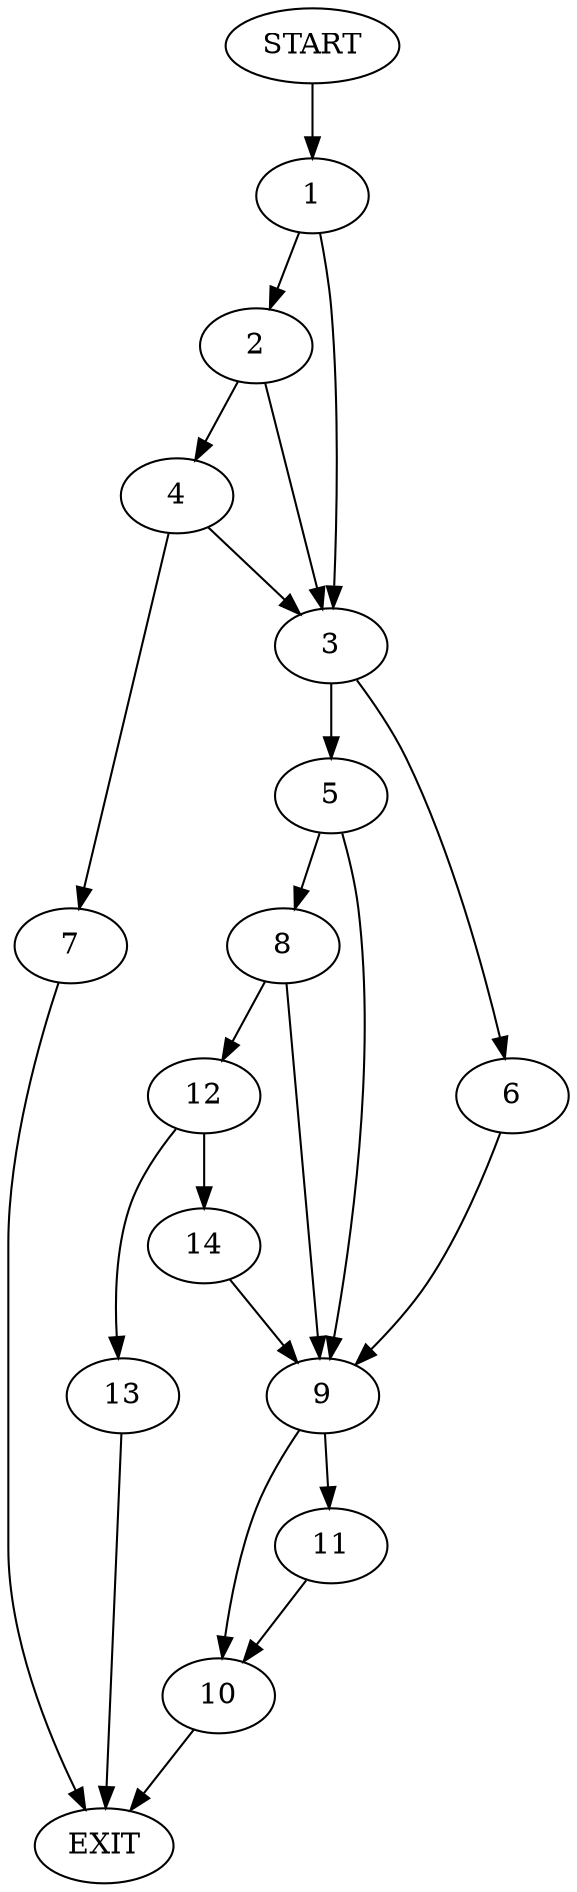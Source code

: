 digraph {
0 [label="START"]
15 [label="EXIT"]
0 -> 1
1 -> 2
1 -> 3
2 -> 3
2 -> 4
3 -> 5
3 -> 6
4 -> 3
4 -> 7
7 -> 15
5 -> 8
5 -> 9
6 -> 9
9 -> 10
9 -> 11
8 -> 12
8 -> 9
12 -> 13
12 -> 14
14 -> 9
13 -> 15
11 -> 10
10 -> 15
}
